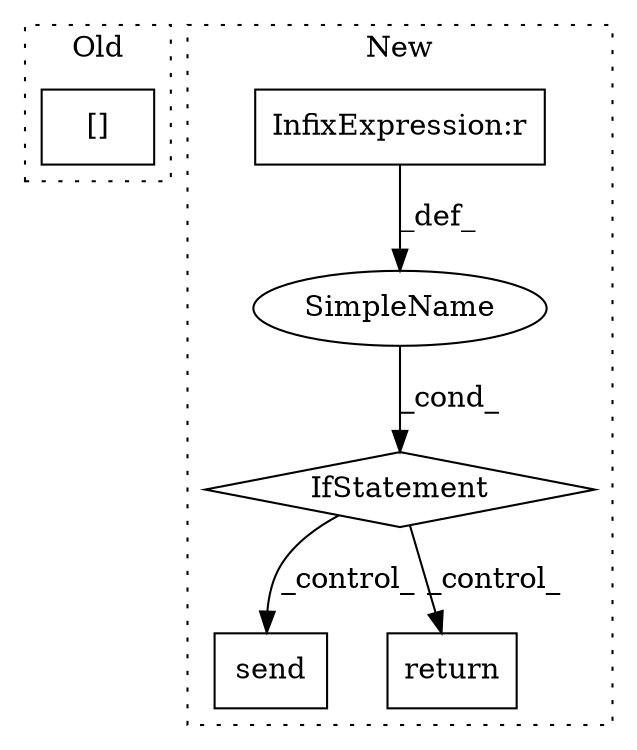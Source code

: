 digraph G {
subgraph cluster0 {
1 [label="[]" a="2" s="13803,13824" l="7,1" shape="box"];
label = "Old";
style="dotted";
}
subgraph cluster1 {
2 [label="send" a="32" s="13951" l="6" shape="box"];
3 [label="IfStatement" a="25" s="13761,13833" l="4,2" shape="diamond"];
4 [label="SimpleName" a="42" s="" l="" shape="ellipse"];
5 [label="InfixExpression:r" a="27" s="13827" l="4" shape="box"];
6 [label="return" a="41" s="13967" l="7" shape="box"];
label = "New";
style="dotted";
}
3 -> 2 [label="_control_"];
3 -> 6 [label="_control_"];
4 -> 3 [label="_cond_"];
5 -> 4 [label="_def_"];
}